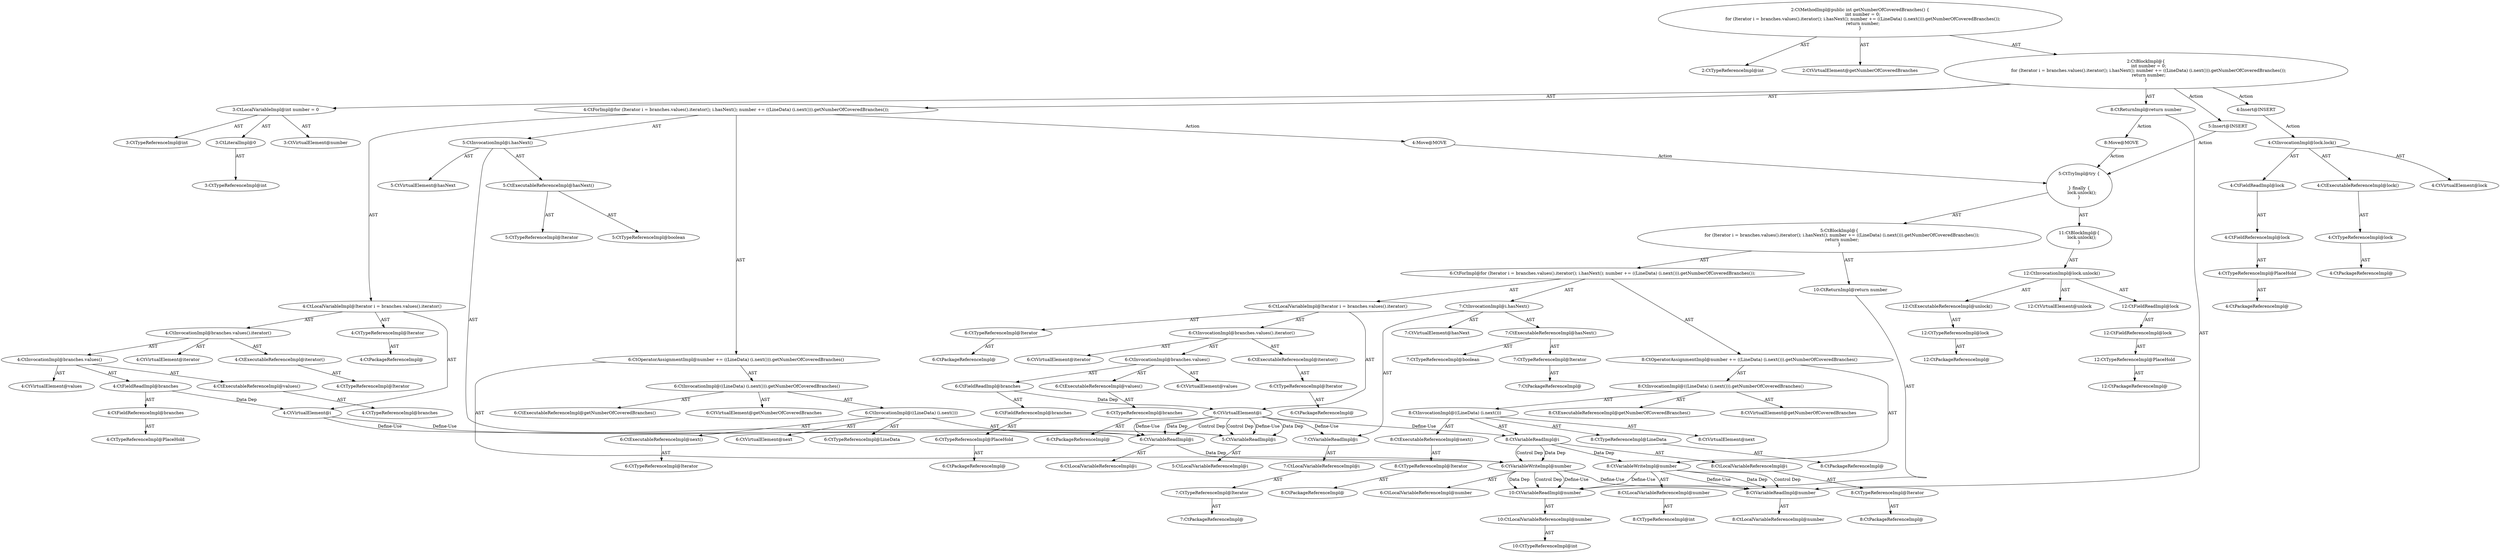 digraph "getNumberOfCoveredBranches#?" {
0 [label="2:CtTypeReferenceImpl@int" shape=ellipse]
1 [label="2:CtVirtualElement@getNumberOfCoveredBranches" shape=ellipse]
2 [label="3:CtTypeReferenceImpl@int" shape=ellipse]
3 [label="3:CtLiteralImpl@0" shape=ellipse]
4 [label="3:CtTypeReferenceImpl@int" shape=ellipse]
5 [label="3:CtVirtualElement@number" shape=ellipse]
6 [label="3:CtLocalVariableImpl@int number = 0" shape=ellipse]
7 [label="4:CtTypeReferenceImpl@Iterator" shape=ellipse]
8 [label="4:CtPackageReferenceImpl@" shape=ellipse]
9 [label="4:CtExecutableReferenceImpl@iterator()" shape=ellipse]
10 [label="4:CtTypeReferenceImpl@Iterator" shape=ellipse]
11 [label="4:CtVirtualElement@iterator" shape=ellipse]
12 [label="4:CtExecutableReferenceImpl@values()" shape=ellipse]
13 [label="4:CtTypeReferenceImpl@branches" shape=ellipse]
14 [label="4:CtVirtualElement@values" shape=ellipse]
15 [label="4:CtFieldReferenceImpl@branches" shape=ellipse]
16 [label="4:CtTypeReferenceImpl@PlaceHold" shape=ellipse]
17 [label="4:CtFieldReadImpl@branches" shape=ellipse]
18 [label="4:CtInvocationImpl@branches.values()" shape=ellipse]
19 [label="4:CtInvocationImpl@branches.values().iterator()" shape=ellipse]
20 [label="4:CtVirtualElement@i" shape=ellipse]
21 [label="4:CtLocalVariableImpl@Iterator i = branches.values().iterator()" shape=ellipse]
22 [label="5:CtExecutableReferenceImpl@hasNext()" shape=ellipse]
23 [label="5:CtTypeReferenceImpl@Iterator" shape=ellipse]
24 [label="5:CtTypeReferenceImpl@boolean" shape=ellipse]
25 [label="5:CtVirtualElement@hasNext" shape=ellipse]
26 [label="5:CtVariableReadImpl@i" shape=ellipse]
27 [label="5:CtLocalVariableReferenceImpl@i" shape=ellipse]
28 [label="5:CtInvocationImpl@i.hasNext()" shape=ellipse]
29 [label="6:CtVariableWriteImpl@number" shape=ellipse]
30 [label="6:CtLocalVariableReferenceImpl@number" shape=ellipse]
31 [label="6:CtExecutableReferenceImpl@getNumberOfCoveredBranches()" shape=ellipse]
32 [label="6:CtVirtualElement@getNumberOfCoveredBranches" shape=ellipse]
33 [label="6:CtExecutableReferenceImpl@next()" shape=ellipse]
34 [label="6:CtTypeReferenceImpl@Iterator" shape=ellipse]
35 [label="6:CtVirtualElement@next" shape=ellipse]
36 [label="6:CtVariableReadImpl@i" shape=ellipse]
37 [label="6:CtLocalVariableReferenceImpl@i" shape=ellipse]
38 [label="6:CtInvocationImpl@((LineData) (i.next()))" shape=ellipse]
39 [label="6:CtTypeReferenceImpl@LineData" shape=ellipse]
40 [label="6:CtInvocationImpl@((LineData) (i.next())).getNumberOfCoveredBranches()" shape=ellipse]
41 [label="6:CtOperatorAssignmentImpl@number += ((LineData) (i.next())).getNumberOfCoveredBranches()" shape=ellipse]
42 [label="4:CtForImpl@for (Iterator i = branches.values().iterator(); i.hasNext(); number += ((LineData) (i.next())).getNumberOfCoveredBranches());" shape=ellipse]
43 [label="8:CtVariableReadImpl@number" shape=ellipse]
44 [label="8:CtLocalVariableReferenceImpl@number" shape=ellipse]
45 [label="8:CtReturnImpl@return number" shape=ellipse]
46 [label="2:CtBlockImpl@\{
    int number = 0;
    for (Iterator i = branches.values().iterator(); i.hasNext(); number += ((LineData) (i.next())).getNumberOfCoveredBranches());
    return number;
\}" shape=ellipse]
47 [label="2:CtMethodImpl@public int getNumberOfCoveredBranches() \{
    int number = 0;
    for (Iterator i = branches.values().iterator(); i.hasNext(); number += ((LineData) (i.next())).getNumberOfCoveredBranches());
    return number;
\}" shape=ellipse]
48 [label="4:Insert@INSERT" shape=ellipse]
49 [label="4:CtPackageReferenceImpl@" shape=ellipse]
50 [label="4:CtTypeReferenceImpl@PlaceHold" shape=ellipse]
51 [label="4:CtFieldReferenceImpl@lock" shape=ellipse]
52 [label="4:CtFieldReadImpl@lock" shape=ellipse]
53 [label="4:CtPackageReferenceImpl@" shape=ellipse]
54 [label="4:CtTypeReferenceImpl@lock" shape=ellipse]
55 [label="4:CtExecutableReferenceImpl@lock()" shape=ellipse]
56 [label="4:CtInvocationImpl@lock.lock()" shape=ellipse]
57 [label="4:CtVirtualElement@lock" shape=ellipse]
58 [label="5:Insert@INSERT" shape=ellipse]
59 [label="6:CtPackageReferenceImpl@" shape=ellipse]
60 [label="6:CtTypeReferenceImpl@Iterator" shape=ellipse]
61 [label="6:CtPackageReferenceImpl@" shape=ellipse]
62 [label="6:CtTypeReferenceImpl@PlaceHold" shape=ellipse]
63 [label="6:CtFieldReferenceImpl@branches" shape=ellipse]
64 [label="6:CtFieldReadImpl@branches" shape=ellipse]
65 [label="6:CtPackageReferenceImpl@" shape=ellipse]
66 [label="6:CtTypeReferenceImpl@branches" shape=ellipse]
67 [label="6:CtExecutableReferenceImpl@values()" shape=ellipse]
68 [label="6:CtInvocationImpl@branches.values()" shape=ellipse]
69 [label="6:CtVirtualElement@values" shape=ellipse]
70 [label="6:CtPackageReferenceImpl@" shape=ellipse]
71 [label="6:CtTypeReferenceImpl@Iterator" shape=ellipse]
72 [label="6:CtExecutableReferenceImpl@iterator()" shape=ellipse]
73 [label="6:CtInvocationImpl@branches.values().iterator()" shape=ellipse]
74 [label="6:CtVirtualElement@iterator" shape=ellipse]
75 [label="6:CtLocalVariableImpl@Iterator i = branches.values().iterator()" shape=ellipse]
76 [label="6:CtVirtualElement@i" shape=ellipse]
77 [label="7:CtPackageReferenceImpl@" shape=ellipse]
78 [label="7:CtTypeReferenceImpl@Iterator" shape=ellipse]
79 [label="7:CtLocalVariableReferenceImpl@i" shape=ellipse]
80 [label="7:CtVariableReadImpl@i" shape=ellipse]
81 [label="7:CtPackageReferenceImpl@" shape=ellipse]
82 [label="7:CtTypeReferenceImpl@Iterator" shape=ellipse]
83 [label="7:CtTypeReferenceImpl@boolean" shape=ellipse]
84 [label="7:CtExecutableReferenceImpl@hasNext()" shape=ellipse]
85 [label="7:CtInvocationImpl@i.hasNext()" shape=ellipse]
86 [label="7:CtVirtualElement@hasNext" shape=ellipse]
87 [label="8:CtTypeReferenceImpl@int" shape=ellipse]
88 [label="8:CtLocalVariableReferenceImpl@number" shape=ellipse]
89 [label="8:CtVariableWriteImpl@number" shape=ellipse]
90 [label="8:CtPackageReferenceImpl@" shape=ellipse]
91 [label="8:CtTypeReferenceImpl@LineData" shape=ellipse]
92 [label="8:CtPackageReferenceImpl@" shape=ellipse]
93 [label="8:CtTypeReferenceImpl@Iterator" shape=ellipse]
94 [label="8:CtLocalVariableReferenceImpl@i" shape=ellipse]
95 [label="8:CtVariableReadImpl@i" shape=ellipse]
96 [label="8:CtPackageReferenceImpl@" shape=ellipse]
97 [label="8:CtTypeReferenceImpl@Iterator" shape=ellipse]
98 [label="8:CtExecutableReferenceImpl@next()" shape=ellipse]
99 [label="8:CtInvocationImpl@((LineData) (i.next()))" shape=ellipse]
100 [label="8:CtVirtualElement@next" shape=ellipse]
101 [label="8:CtExecutableReferenceImpl@getNumberOfCoveredBranches()" shape=ellipse]
102 [label="8:CtInvocationImpl@((LineData) (i.next())).getNumberOfCoveredBranches()" shape=ellipse]
103 [label="8:CtVirtualElement@getNumberOfCoveredBranches" shape=ellipse]
104 [label="8:CtOperatorAssignmentImpl@number += ((LineData) (i.next())).getNumberOfCoveredBranches()" shape=ellipse]
105 [label="6:CtForImpl@for (Iterator i = branches.values().iterator(); i.hasNext(); number += ((LineData) (i.next())).getNumberOfCoveredBranches());" shape=ellipse]
106 [label="10:CtTypeReferenceImpl@int" shape=ellipse]
107 [label="10:CtLocalVariableReferenceImpl@number" shape=ellipse]
108 [label="10:CtVariableReadImpl@number" shape=ellipse]
109 [label="10:CtReturnImpl@return number" shape=ellipse]
110 [label="5:CtBlockImpl@\{
    for (Iterator i = branches.values().iterator(); i.hasNext(); number += ((LineData) (i.next())).getNumberOfCoveredBranches());
    return number;
\}" shape=ellipse]
111 [label="12:CtPackageReferenceImpl@" shape=ellipse]
112 [label="12:CtTypeReferenceImpl@PlaceHold" shape=ellipse]
113 [label="12:CtFieldReferenceImpl@lock" shape=ellipse]
114 [label="12:CtFieldReadImpl@lock" shape=ellipse]
115 [label="12:CtPackageReferenceImpl@" shape=ellipse]
116 [label="12:CtTypeReferenceImpl@lock" shape=ellipse]
117 [label="12:CtExecutableReferenceImpl@unlock()" shape=ellipse]
118 [label="12:CtInvocationImpl@lock.unlock()" shape=ellipse]
119 [label="12:CtVirtualElement@unlock" shape=ellipse]
120 [label="11:CtBlockImpl@\{
    lock.unlock();
\}" shape=ellipse]
121 [label="5:CtTryImpl@try \{


\} finally \{
    lock.unlock();
\}" shape=ellipse]
122 [label="4:Move@MOVE" shape=ellipse]
123 [label="8:Move@MOVE" shape=ellipse]
3 -> 4 [label="AST"];
6 -> 5 [label="AST"];
6 -> 2 [label="AST"];
6 -> 3 [label="AST"];
7 -> 8 [label="AST"];
9 -> 10 [label="AST"];
12 -> 13 [label="AST"];
15 -> 16 [label="AST"];
17 -> 15 [label="AST"];
17 -> 20 [label="Data Dep"];
18 -> 14 [label="AST"];
18 -> 17 [label="AST"];
18 -> 12 [label="AST"];
19 -> 11 [label="AST"];
19 -> 18 [label="AST"];
19 -> 9 [label="AST"];
20 -> 26 [label="Define-Use"];
20 -> 36 [label="Define-Use"];
21 -> 20 [label="AST"];
21 -> 7 [label="AST"];
21 -> 19 [label="AST"];
22 -> 23 [label="AST"];
22 -> 24 [label="AST"];
26 -> 27 [label="AST"];
28 -> 25 [label="AST"];
28 -> 26 [label="AST"];
28 -> 22 [label="AST"];
29 -> 30 [label="AST"];
29 -> 43 [label="Define-Use"];
29 -> 108 [label="Define-Use"];
29 -> 108 [label="Data Dep"];
29 -> 108 [label="Control Dep"];
33 -> 34 [label="AST"];
36 -> 37 [label="AST"];
36 -> 29 [label="Data Dep"];
38 -> 35 [label="AST"];
38 -> 39 [label="AST"];
38 -> 36 [label="AST"];
38 -> 33 [label="AST"];
40 -> 32 [label="AST"];
40 -> 38 [label="AST"];
40 -> 31 [label="AST"];
41 -> 29 [label="AST"];
41 -> 40 [label="AST"];
42 -> 21 [label="AST"];
42 -> 28 [label="AST"];
42 -> 41 [label="AST"];
42 -> 122 [label="Action"];
43 -> 44 [label="AST"];
45 -> 43 [label="AST"];
45 -> 123 [label="Action"];
46 -> 6 [label="AST"];
46 -> 42 [label="AST"];
46 -> 45 [label="AST"];
46 -> 48 [label="Action"];
46 -> 58 [label="Action"];
47 -> 1 [label="AST"];
47 -> 0 [label="AST"];
47 -> 46 [label="AST"];
48 -> 56 [label="Action"];
50 -> 49 [label="AST"];
51 -> 50 [label="AST"];
52 -> 51 [label="AST"];
54 -> 53 [label="AST"];
55 -> 54 [label="AST"];
56 -> 57 [label="AST"];
56 -> 52 [label="AST"];
56 -> 55 [label="AST"];
58 -> 121 [label="Action"];
60 -> 59 [label="AST"];
62 -> 61 [label="AST"];
63 -> 62 [label="AST"];
64 -> 63 [label="AST"];
64 -> 76 [label="Data Dep"];
66 -> 65 [label="AST"];
67 -> 66 [label="AST"];
68 -> 69 [label="AST"];
68 -> 64 [label="AST"];
68 -> 67 [label="AST"];
71 -> 70 [label="AST"];
72 -> 71 [label="AST"];
73 -> 74 [label="AST"];
73 -> 68 [label="AST"];
73 -> 72 [label="AST"];
75 -> 76 [label="AST"];
75 -> 60 [label="AST"];
75 -> 73 [label="AST"];
76 -> 80 [label="Define-Use"];
76 -> 95 [label="Define-Use"];
76 -> 26 [label="Define-Use"];
76 -> 26 [label="Data Dep"];
76 -> 26 [label="Control Dep"];
76 -> 36 [label="Define-Use"];
76 -> 36 [label="Data Dep"];
76 -> 36 [label="Control Dep"];
78 -> 77 [label="AST"];
79 -> 78 [label="AST"];
80 -> 79 [label="AST"];
82 -> 81 [label="AST"];
84 -> 82 [label="AST"];
84 -> 83 [label="AST"];
85 -> 86 [label="AST"];
85 -> 80 [label="AST"];
85 -> 84 [label="AST"];
88 -> 87 [label="AST"];
89 -> 88 [label="AST"];
89 -> 108 [label="Define-Use"];
89 -> 43 [label="Define-Use"];
89 -> 43 [label="Data Dep"];
89 -> 43 [label="Control Dep"];
91 -> 90 [label="AST"];
93 -> 92 [label="AST"];
94 -> 93 [label="AST"];
95 -> 94 [label="AST"];
95 -> 89 [label="Data Dep"];
95 -> 29 [label="Data Dep"];
95 -> 29 [label="Control Dep"];
97 -> 96 [label="AST"];
98 -> 97 [label="AST"];
99 -> 100 [label="AST"];
99 -> 91 [label="AST"];
99 -> 95 [label="AST"];
99 -> 98 [label="AST"];
102 -> 103 [label="AST"];
102 -> 99 [label="AST"];
102 -> 101 [label="AST"];
104 -> 89 [label="AST"];
104 -> 102 [label="AST"];
105 -> 75 [label="AST"];
105 -> 85 [label="AST"];
105 -> 104 [label="AST"];
107 -> 106 [label="AST"];
108 -> 107 [label="AST"];
109 -> 108 [label="AST"];
110 -> 105 [label="AST"];
110 -> 109 [label="AST"];
112 -> 111 [label="AST"];
113 -> 112 [label="AST"];
114 -> 113 [label="AST"];
116 -> 115 [label="AST"];
117 -> 116 [label="AST"];
118 -> 119 [label="AST"];
118 -> 114 [label="AST"];
118 -> 117 [label="AST"];
120 -> 118 [label="AST"];
121 -> 110 [label="AST"];
121 -> 120 [label="AST"];
122 -> 121 [label="Action"];
123 -> 121 [label="Action"];
}